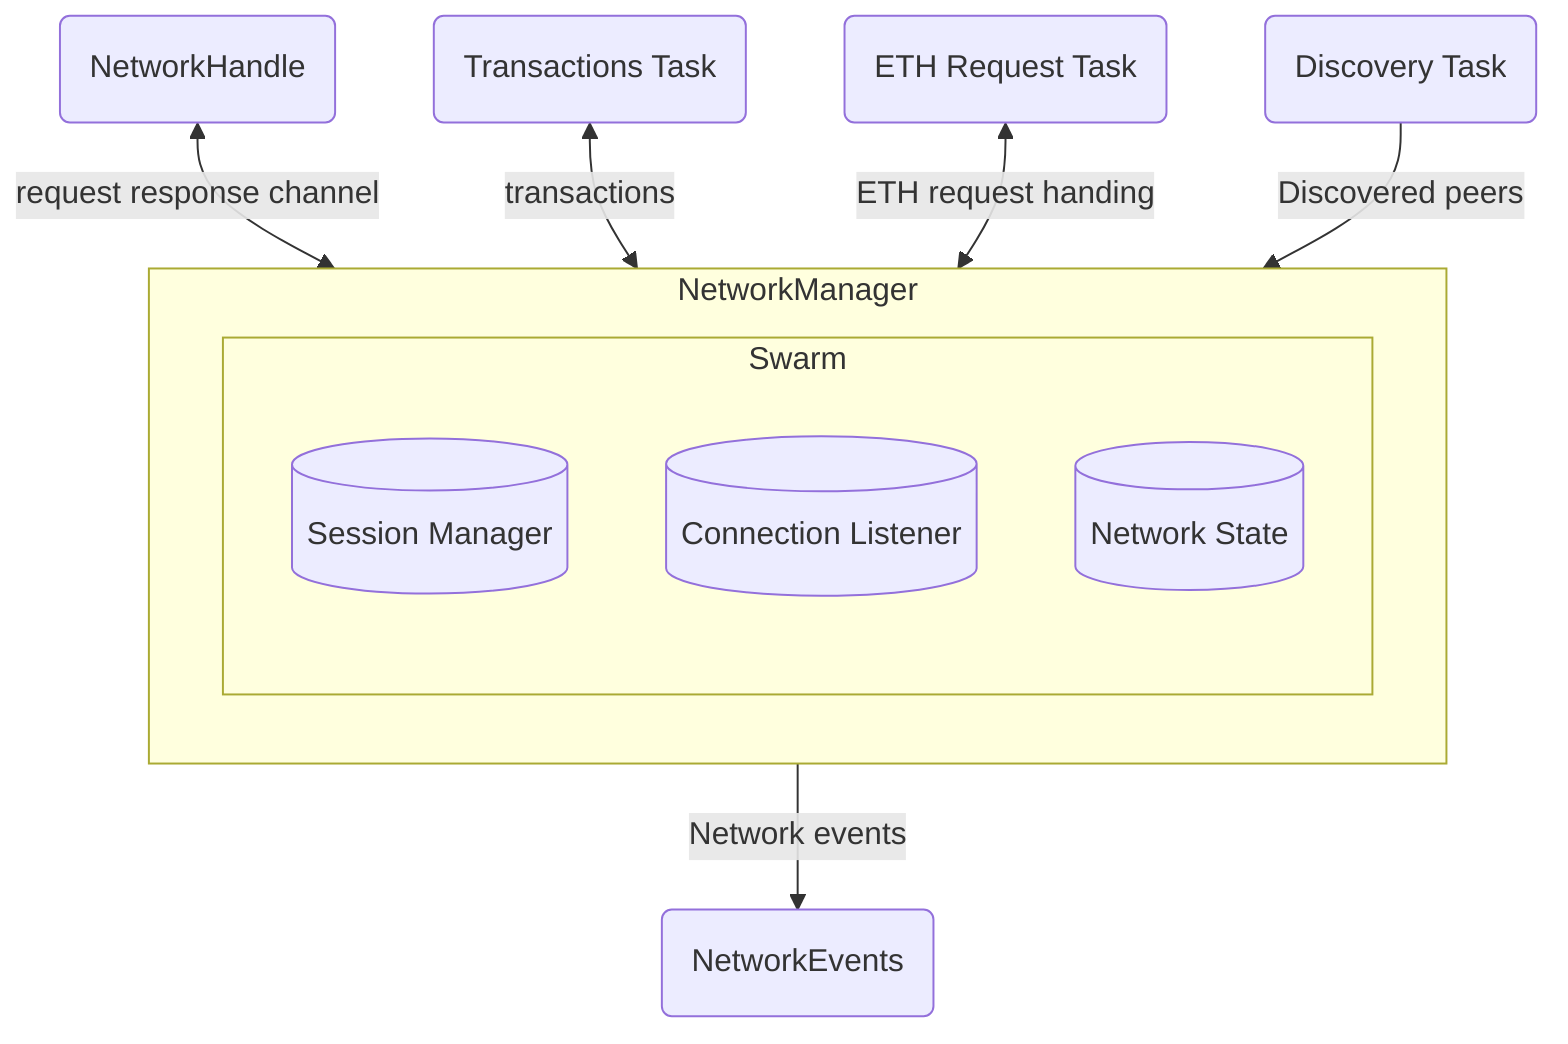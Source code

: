 graph TB
  handle(NetworkHandle)
  events(NetworkEvents)
  transactions(Transactions Task)
  ethrequest(ETH Request Task)
  discovery(Discovery Task)
  subgraph NetworkManager
    direction LR
    subgraph Swarm
        direction TB
        B1[(Session Manager)]
        B2[(Connection Listener)]
        B3[(Network State)]
    end
 end
 handle <--> |request response channel| NetworkManager
 NetworkManager --> |Network events| events
 transactions <--> |transactions| NetworkManager
 ethrequest <--> |ETH request handing| NetworkManager
 discovery --> |Discovered peers| NetworkManager